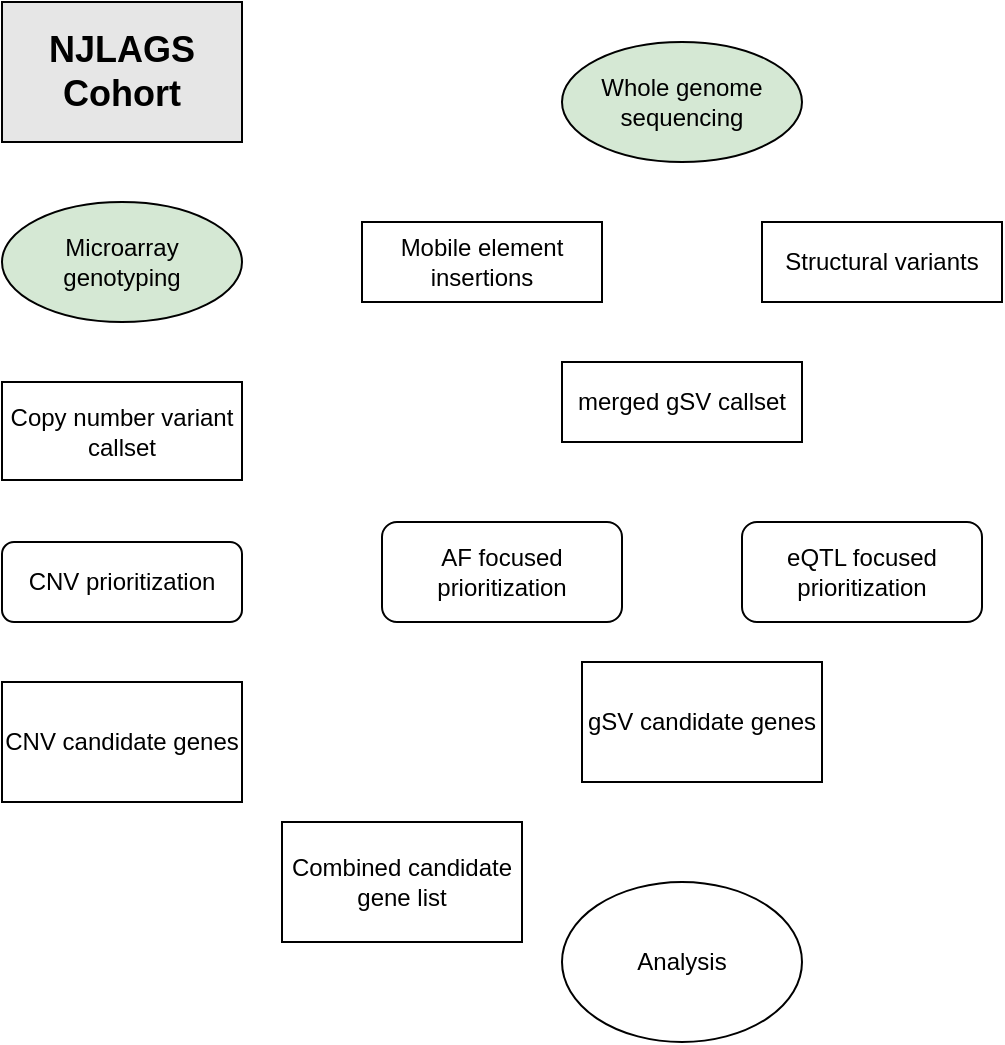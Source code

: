 <mxfile version="21.5.0" type="github">
  <diagram id="C5RBs43oDa-KdzZeNtuy" name="Page-1">
    <mxGraphModel dx="750" dy="369" grid="1" gridSize="10" guides="1" tooltips="1" connect="1" arrows="1" fold="1" page="1" pageScale="1" pageWidth="827" pageHeight="1169" math="0" shadow="0">
      <root>
        <mxCell id="WIyWlLk6GJQsqaUBKTNV-0" />
        <mxCell id="WIyWlLk6GJQsqaUBKTNV-1" parent="WIyWlLk6GJQsqaUBKTNV-0" />
        <mxCell id="5jc6JVskAi0j-pt9OFvf-0" value="&lt;font style=&quot;font-size: 18px;&quot;&gt;&lt;b&gt;NJLAGS Cohort&lt;/b&gt;&lt;/font&gt;" style="rounded=0;whiteSpace=wrap;html=1;fillColor=#E6E6E6;" vertex="1" parent="WIyWlLk6GJQsqaUBKTNV-1">
          <mxGeometry x="40" y="30" width="120" height="70" as="geometry" />
        </mxCell>
        <mxCell id="5jc6JVskAi0j-pt9OFvf-4" value="Microarray genotyping" style="ellipse;whiteSpace=wrap;html=1;fillColor=#D5E8D4;" vertex="1" parent="WIyWlLk6GJQsqaUBKTNV-1">
          <mxGeometry x="40" y="130" width="120" height="60" as="geometry" />
        </mxCell>
        <mxCell id="5jc6JVskAi0j-pt9OFvf-5" value="Whole genome sequencing" style="ellipse;whiteSpace=wrap;html=1;fillColor=#D5E8D4;" vertex="1" parent="WIyWlLk6GJQsqaUBKTNV-1">
          <mxGeometry x="320" y="50" width="120" height="60" as="geometry" />
        </mxCell>
        <mxCell id="5jc6JVskAi0j-pt9OFvf-9" value="Mobile element insertions" style="rounded=0;whiteSpace=wrap;html=1;" vertex="1" parent="WIyWlLk6GJQsqaUBKTNV-1">
          <mxGeometry x="220" y="140" width="120" height="40" as="geometry" />
        </mxCell>
        <mxCell id="5jc6JVskAi0j-pt9OFvf-10" value="Structural variants" style="rounded=0;whiteSpace=wrap;html=1;" vertex="1" parent="WIyWlLk6GJQsqaUBKTNV-1">
          <mxGeometry x="420" y="140" width="120" height="40" as="geometry" />
        </mxCell>
        <mxCell id="5jc6JVskAi0j-pt9OFvf-11" value="merged gSV callset" style="rounded=0;whiteSpace=wrap;html=1;" vertex="1" parent="WIyWlLk6GJQsqaUBKTNV-1">
          <mxGeometry x="320" y="210" width="120" height="40" as="geometry" />
        </mxCell>
        <mxCell id="5jc6JVskAi0j-pt9OFvf-13" value="Copy number variant callset" style="rounded=0;whiteSpace=wrap;html=1;" vertex="1" parent="WIyWlLk6GJQsqaUBKTNV-1">
          <mxGeometry x="40" y="220" width="120" height="49" as="geometry" />
        </mxCell>
        <mxCell id="5jc6JVskAi0j-pt9OFvf-14" value="&lt;div&gt;CNV prioritization&lt;/div&gt;" style="rounded=1;whiteSpace=wrap;html=1;" vertex="1" parent="WIyWlLk6GJQsqaUBKTNV-1">
          <mxGeometry x="40" y="300" width="120" height="40" as="geometry" />
        </mxCell>
        <mxCell id="5jc6JVskAi0j-pt9OFvf-15" value="AF focused prioritization" style="rounded=1;whiteSpace=wrap;html=1;" vertex="1" parent="WIyWlLk6GJQsqaUBKTNV-1">
          <mxGeometry x="230" y="290" width="120" height="50" as="geometry" />
        </mxCell>
        <mxCell id="5jc6JVskAi0j-pt9OFvf-16" value="eQTL focused prioritization" style="rounded=1;whiteSpace=wrap;html=1;" vertex="1" parent="WIyWlLk6GJQsqaUBKTNV-1">
          <mxGeometry x="410" y="290" width="120" height="50" as="geometry" />
        </mxCell>
        <mxCell id="5jc6JVskAi0j-pt9OFvf-18" value="&lt;div&gt;CNV candidate genes&lt;/div&gt;" style="rounded=0;whiteSpace=wrap;html=1;" vertex="1" parent="WIyWlLk6GJQsqaUBKTNV-1">
          <mxGeometry x="40" y="370" width="120" height="60" as="geometry" />
        </mxCell>
        <mxCell id="5jc6JVskAi0j-pt9OFvf-19" value="gSV candidate genes" style="rounded=0;whiteSpace=wrap;html=1;" vertex="1" parent="WIyWlLk6GJQsqaUBKTNV-1">
          <mxGeometry x="330" y="360" width="120" height="60" as="geometry" />
        </mxCell>
        <mxCell id="5jc6JVskAi0j-pt9OFvf-20" value="Combined candidate gene list" style="rounded=0;whiteSpace=wrap;html=1;" vertex="1" parent="WIyWlLk6GJQsqaUBKTNV-1">
          <mxGeometry x="180" y="440" width="120" height="60" as="geometry" />
        </mxCell>
        <mxCell id="5jc6JVskAi0j-pt9OFvf-24" value="Analysis" style="ellipse;whiteSpace=wrap;html=1;" vertex="1" parent="WIyWlLk6GJQsqaUBKTNV-1">
          <mxGeometry x="320" y="470" width="120" height="80" as="geometry" />
        </mxCell>
      </root>
    </mxGraphModel>
  </diagram>
</mxfile>
